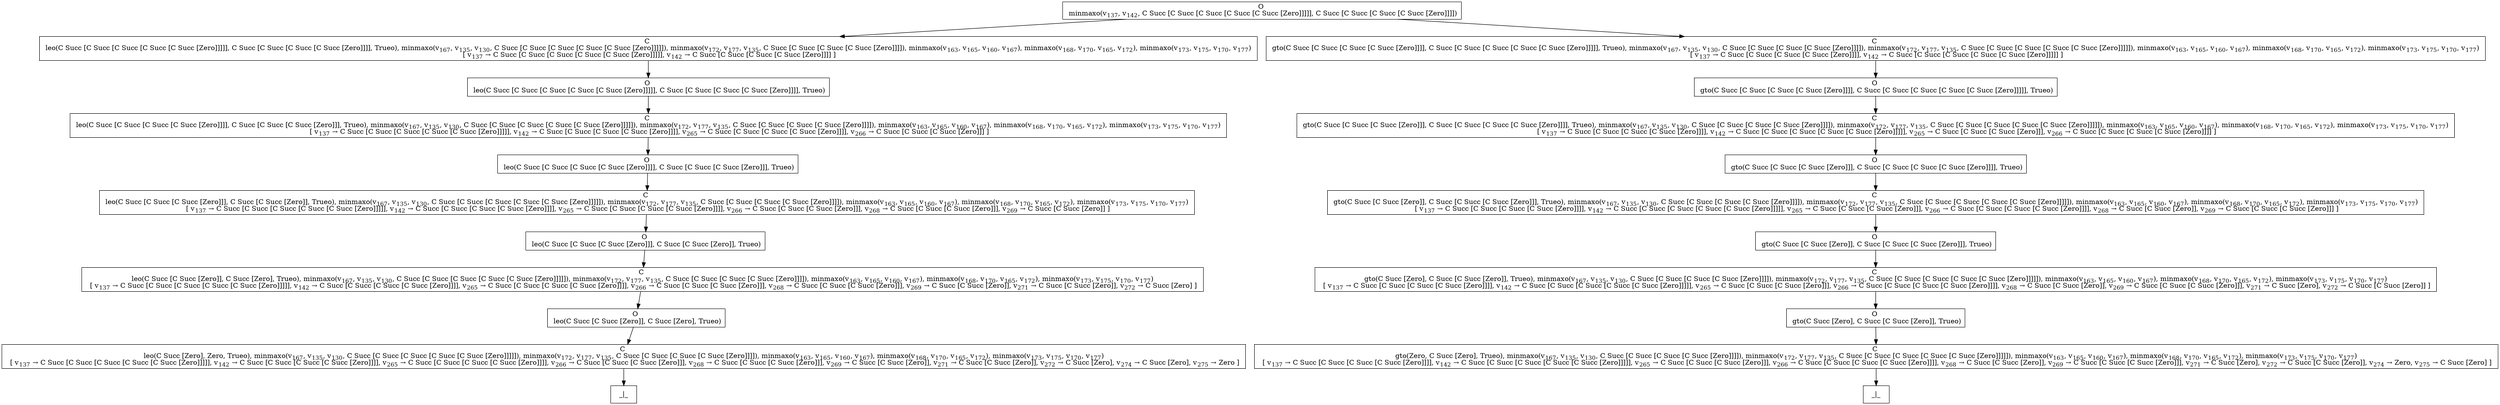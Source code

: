 digraph {
    graph [rankdir=TB
          ,bgcolor=transparent];
    node [shape=box
         ,fillcolor=white
         ,style=filled];
    0 [label=<O <BR/> minmaxo(v<SUB>137</SUB>, v<SUB>142</SUB>, C Succ [C Succ [C Succ [C Succ [C Succ [Zero]]]]], C Succ [C Succ [C Succ [C Succ [Zero]]]])>];
    1 [label=<C <BR/> leo(C Succ [C Succ [C Succ [C Succ [C Succ [Zero]]]]], C Succ [C Succ [C Succ [C Succ [Zero]]]], Trueo), minmaxo(v<SUB>167</SUB>, v<SUB>135</SUB>, v<SUB>130</SUB>, C Succ [C Succ [C Succ [C Succ [C Succ [Zero]]]]]), minmaxo(v<SUB>172</SUB>, v<SUB>177</SUB>, v<SUB>135</SUB>, C Succ [C Succ [C Succ [C Succ [Zero]]]]), minmaxo(v<SUB>163</SUB>, v<SUB>165</SUB>, v<SUB>160</SUB>, v<SUB>167</SUB>), minmaxo(v<SUB>168</SUB>, v<SUB>170</SUB>, v<SUB>165</SUB>, v<SUB>172</SUB>), minmaxo(v<SUB>173</SUB>, v<SUB>175</SUB>, v<SUB>170</SUB>, v<SUB>177</SUB>) <BR/>  [ v<SUB>137</SUB> &rarr; C Succ [C Succ [C Succ [C Succ [C Succ [Zero]]]]], v<SUB>142</SUB> &rarr; C Succ [C Succ [C Succ [C Succ [Zero]]]] ] >];
    2 [label=<C <BR/> gto(C Succ [C Succ [C Succ [C Succ [Zero]]]], C Succ [C Succ [C Succ [C Succ [C Succ [Zero]]]]], Trueo), minmaxo(v<SUB>167</SUB>, v<SUB>135</SUB>, v<SUB>130</SUB>, C Succ [C Succ [C Succ [C Succ [Zero]]]]), minmaxo(v<SUB>172</SUB>, v<SUB>177</SUB>, v<SUB>135</SUB>, C Succ [C Succ [C Succ [C Succ [C Succ [Zero]]]]]), minmaxo(v<SUB>163</SUB>, v<SUB>165</SUB>, v<SUB>160</SUB>, v<SUB>167</SUB>), minmaxo(v<SUB>168</SUB>, v<SUB>170</SUB>, v<SUB>165</SUB>, v<SUB>172</SUB>), minmaxo(v<SUB>173</SUB>, v<SUB>175</SUB>, v<SUB>170</SUB>, v<SUB>177</SUB>) <BR/>  [ v<SUB>137</SUB> &rarr; C Succ [C Succ [C Succ [C Succ [Zero]]]], v<SUB>142</SUB> &rarr; C Succ [C Succ [C Succ [C Succ [C Succ [Zero]]]]] ] >];
    3 [label=<O <BR/> leo(C Succ [C Succ [C Succ [C Succ [C Succ [Zero]]]]], C Succ [C Succ [C Succ [C Succ [Zero]]]], Trueo)>];
    4 [label=<C <BR/> leo(C Succ [C Succ [C Succ [C Succ [Zero]]]], C Succ [C Succ [C Succ [Zero]]], Trueo), minmaxo(v<SUB>167</SUB>, v<SUB>135</SUB>, v<SUB>130</SUB>, C Succ [C Succ [C Succ [C Succ [C Succ [Zero]]]]]), minmaxo(v<SUB>172</SUB>, v<SUB>177</SUB>, v<SUB>135</SUB>, C Succ [C Succ [C Succ [C Succ [Zero]]]]), minmaxo(v<SUB>163</SUB>, v<SUB>165</SUB>, v<SUB>160</SUB>, v<SUB>167</SUB>), minmaxo(v<SUB>168</SUB>, v<SUB>170</SUB>, v<SUB>165</SUB>, v<SUB>172</SUB>), minmaxo(v<SUB>173</SUB>, v<SUB>175</SUB>, v<SUB>170</SUB>, v<SUB>177</SUB>) <BR/>  [ v<SUB>137</SUB> &rarr; C Succ [C Succ [C Succ [C Succ [C Succ [Zero]]]]], v<SUB>142</SUB> &rarr; C Succ [C Succ [C Succ [C Succ [Zero]]]], v<SUB>265</SUB> &rarr; C Succ [C Succ [C Succ [C Succ [Zero]]]], v<SUB>266</SUB> &rarr; C Succ [C Succ [C Succ [Zero]]] ] >];
    5 [label=<O <BR/> leo(C Succ [C Succ [C Succ [C Succ [Zero]]]], C Succ [C Succ [C Succ [Zero]]], Trueo)>];
    6 [label=<C <BR/> leo(C Succ [C Succ [C Succ [Zero]]], C Succ [C Succ [Zero]], Trueo), minmaxo(v<SUB>167</SUB>, v<SUB>135</SUB>, v<SUB>130</SUB>, C Succ [C Succ [C Succ [C Succ [C Succ [Zero]]]]]), minmaxo(v<SUB>172</SUB>, v<SUB>177</SUB>, v<SUB>135</SUB>, C Succ [C Succ [C Succ [C Succ [Zero]]]]), minmaxo(v<SUB>163</SUB>, v<SUB>165</SUB>, v<SUB>160</SUB>, v<SUB>167</SUB>), minmaxo(v<SUB>168</SUB>, v<SUB>170</SUB>, v<SUB>165</SUB>, v<SUB>172</SUB>), minmaxo(v<SUB>173</SUB>, v<SUB>175</SUB>, v<SUB>170</SUB>, v<SUB>177</SUB>) <BR/>  [ v<SUB>137</SUB> &rarr; C Succ [C Succ [C Succ [C Succ [C Succ [Zero]]]]], v<SUB>142</SUB> &rarr; C Succ [C Succ [C Succ [C Succ [Zero]]]], v<SUB>265</SUB> &rarr; C Succ [C Succ [C Succ [C Succ [Zero]]]], v<SUB>266</SUB> &rarr; C Succ [C Succ [C Succ [Zero]]], v<SUB>268</SUB> &rarr; C Succ [C Succ [C Succ [Zero]]], v<SUB>269</SUB> &rarr; C Succ [C Succ [Zero]] ] >];
    7 [label=<O <BR/> leo(C Succ [C Succ [C Succ [Zero]]], C Succ [C Succ [Zero]], Trueo)>];
    8 [label=<C <BR/> leo(C Succ [C Succ [Zero]], C Succ [Zero], Trueo), minmaxo(v<SUB>167</SUB>, v<SUB>135</SUB>, v<SUB>130</SUB>, C Succ [C Succ [C Succ [C Succ [C Succ [Zero]]]]]), minmaxo(v<SUB>172</SUB>, v<SUB>177</SUB>, v<SUB>135</SUB>, C Succ [C Succ [C Succ [C Succ [Zero]]]]), minmaxo(v<SUB>163</SUB>, v<SUB>165</SUB>, v<SUB>160</SUB>, v<SUB>167</SUB>), minmaxo(v<SUB>168</SUB>, v<SUB>170</SUB>, v<SUB>165</SUB>, v<SUB>172</SUB>), minmaxo(v<SUB>173</SUB>, v<SUB>175</SUB>, v<SUB>170</SUB>, v<SUB>177</SUB>) <BR/>  [ v<SUB>137</SUB> &rarr; C Succ [C Succ [C Succ [C Succ [C Succ [Zero]]]]], v<SUB>142</SUB> &rarr; C Succ [C Succ [C Succ [C Succ [Zero]]]], v<SUB>265</SUB> &rarr; C Succ [C Succ [C Succ [C Succ [Zero]]]], v<SUB>266</SUB> &rarr; C Succ [C Succ [C Succ [Zero]]], v<SUB>268</SUB> &rarr; C Succ [C Succ [C Succ [Zero]]], v<SUB>269</SUB> &rarr; C Succ [C Succ [Zero]], v<SUB>271</SUB> &rarr; C Succ [C Succ [Zero]], v<SUB>272</SUB> &rarr; C Succ [Zero] ] >];
    9 [label=<O <BR/> leo(C Succ [C Succ [Zero]], C Succ [Zero], Trueo)>];
    10 [label=<C <BR/> leo(C Succ [Zero], Zero, Trueo), minmaxo(v<SUB>167</SUB>, v<SUB>135</SUB>, v<SUB>130</SUB>, C Succ [C Succ [C Succ [C Succ [C Succ [Zero]]]]]), minmaxo(v<SUB>172</SUB>, v<SUB>177</SUB>, v<SUB>135</SUB>, C Succ [C Succ [C Succ [C Succ [Zero]]]]), minmaxo(v<SUB>163</SUB>, v<SUB>165</SUB>, v<SUB>160</SUB>, v<SUB>167</SUB>), minmaxo(v<SUB>168</SUB>, v<SUB>170</SUB>, v<SUB>165</SUB>, v<SUB>172</SUB>), minmaxo(v<SUB>173</SUB>, v<SUB>175</SUB>, v<SUB>170</SUB>, v<SUB>177</SUB>) <BR/>  [ v<SUB>137</SUB> &rarr; C Succ [C Succ [C Succ [C Succ [C Succ [Zero]]]]], v<SUB>142</SUB> &rarr; C Succ [C Succ [C Succ [C Succ [Zero]]]], v<SUB>265</SUB> &rarr; C Succ [C Succ [C Succ [C Succ [Zero]]]], v<SUB>266</SUB> &rarr; C Succ [C Succ [C Succ [Zero]]], v<SUB>268</SUB> &rarr; C Succ [C Succ [C Succ [Zero]]], v<SUB>269</SUB> &rarr; C Succ [C Succ [Zero]], v<SUB>271</SUB> &rarr; C Succ [C Succ [Zero]], v<SUB>272</SUB> &rarr; C Succ [Zero], v<SUB>274</SUB> &rarr; C Succ [Zero], v<SUB>275</SUB> &rarr; Zero ] >];
    11 [label=<_|_>];
    12 [label=<O <BR/> gto(C Succ [C Succ [C Succ [C Succ [Zero]]]], C Succ [C Succ [C Succ [C Succ [C Succ [Zero]]]]], Trueo)>];
    13 [label=<C <BR/> gto(C Succ [C Succ [C Succ [Zero]]], C Succ [C Succ [C Succ [C Succ [Zero]]]], Trueo), minmaxo(v<SUB>167</SUB>, v<SUB>135</SUB>, v<SUB>130</SUB>, C Succ [C Succ [C Succ [C Succ [Zero]]]]), minmaxo(v<SUB>172</SUB>, v<SUB>177</SUB>, v<SUB>135</SUB>, C Succ [C Succ [C Succ [C Succ [C Succ [Zero]]]]]), minmaxo(v<SUB>163</SUB>, v<SUB>165</SUB>, v<SUB>160</SUB>, v<SUB>167</SUB>), minmaxo(v<SUB>168</SUB>, v<SUB>170</SUB>, v<SUB>165</SUB>, v<SUB>172</SUB>), minmaxo(v<SUB>173</SUB>, v<SUB>175</SUB>, v<SUB>170</SUB>, v<SUB>177</SUB>) <BR/>  [ v<SUB>137</SUB> &rarr; C Succ [C Succ [C Succ [C Succ [Zero]]]], v<SUB>142</SUB> &rarr; C Succ [C Succ [C Succ [C Succ [C Succ [Zero]]]]], v<SUB>265</SUB> &rarr; C Succ [C Succ [C Succ [Zero]]], v<SUB>266</SUB> &rarr; C Succ [C Succ [C Succ [C Succ [Zero]]]] ] >];
    14 [label=<O <BR/> gto(C Succ [C Succ [C Succ [Zero]]], C Succ [C Succ [C Succ [C Succ [Zero]]]], Trueo)>];
    15 [label=<C <BR/> gto(C Succ [C Succ [Zero]], C Succ [C Succ [C Succ [Zero]]], Trueo), minmaxo(v<SUB>167</SUB>, v<SUB>135</SUB>, v<SUB>130</SUB>, C Succ [C Succ [C Succ [C Succ [Zero]]]]), minmaxo(v<SUB>172</SUB>, v<SUB>177</SUB>, v<SUB>135</SUB>, C Succ [C Succ [C Succ [C Succ [C Succ [Zero]]]]]), minmaxo(v<SUB>163</SUB>, v<SUB>165</SUB>, v<SUB>160</SUB>, v<SUB>167</SUB>), minmaxo(v<SUB>168</SUB>, v<SUB>170</SUB>, v<SUB>165</SUB>, v<SUB>172</SUB>), minmaxo(v<SUB>173</SUB>, v<SUB>175</SUB>, v<SUB>170</SUB>, v<SUB>177</SUB>) <BR/>  [ v<SUB>137</SUB> &rarr; C Succ [C Succ [C Succ [C Succ [Zero]]]], v<SUB>142</SUB> &rarr; C Succ [C Succ [C Succ [C Succ [C Succ [Zero]]]]], v<SUB>265</SUB> &rarr; C Succ [C Succ [C Succ [Zero]]], v<SUB>266</SUB> &rarr; C Succ [C Succ [C Succ [C Succ [Zero]]]], v<SUB>268</SUB> &rarr; C Succ [C Succ [Zero]], v<SUB>269</SUB> &rarr; C Succ [C Succ [C Succ [Zero]]] ] >];
    16 [label=<O <BR/> gto(C Succ [C Succ [Zero]], C Succ [C Succ [C Succ [Zero]]], Trueo)>];
    17 [label=<C <BR/> gto(C Succ [Zero], C Succ [C Succ [Zero]], Trueo), minmaxo(v<SUB>167</SUB>, v<SUB>135</SUB>, v<SUB>130</SUB>, C Succ [C Succ [C Succ [C Succ [Zero]]]]), minmaxo(v<SUB>172</SUB>, v<SUB>177</SUB>, v<SUB>135</SUB>, C Succ [C Succ [C Succ [C Succ [C Succ [Zero]]]]]), minmaxo(v<SUB>163</SUB>, v<SUB>165</SUB>, v<SUB>160</SUB>, v<SUB>167</SUB>), minmaxo(v<SUB>168</SUB>, v<SUB>170</SUB>, v<SUB>165</SUB>, v<SUB>172</SUB>), minmaxo(v<SUB>173</SUB>, v<SUB>175</SUB>, v<SUB>170</SUB>, v<SUB>177</SUB>) <BR/>  [ v<SUB>137</SUB> &rarr; C Succ [C Succ [C Succ [C Succ [Zero]]]], v<SUB>142</SUB> &rarr; C Succ [C Succ [C Succ [C Succ [C Succ [Zero]]]]], v<SUB>265</SUB> &rarr; C Succ [C Succ [C Succ [Zero]]], v<SUB>266</SUB> &rarr; C Succ [C Succ [C Succ [C Succ [Zero]]]], v<SUB>268</SUB> &rarr; C Succ [C Succ [Zero]], v<SUB>269</SUB> &rarr; C Succ [C Succ [C Succ [Zero]]], v<SUB>271</SUB> &rarr; C Succ [Zero], v<SUB>272</SUB> &rarr; C Succ [C Succ [Zero]] ] >];
    18 [label=<O <BR/> gto(C Succ [Zero], C Succ [C Succ [Zero]], Trueo)>];
    19 [label=<C <BR/> gto(Zero, C Succ [Zero], Trueo), minmaxo(v<SUB>167</SUB>, v<SUB>135</SUB>, v<SUB>130</SUB>, C Succ [C Succ [C Succ [C Succ [Zero]]]]), minmaxo(v<SUB>172</SUB>, v<SUB>177</SUB>, v<SUB>135</SUB>, C Succ [C Succ [C Succ [C Succ [C Succ [Zero]]]]]), minmaxo(v<SUB>163</SUB>, v<SUB>165</SUB>, v<SUB>160</SUB>, v<SUB>167</SUB>), minmaxo(v<SUB>168</SUB>, v<SUB>170</SUB>, v<SUB>165</SUB>, v<SUB>172</SUB>), minmaxo(v<SUB>173</SUB>, v<SUB>175</SUB>, v<SUB>170</SUB>, v<SUB>177</SUB>) <BR/>  [ v<SUB>137</SUB> &rarr; C Succ [C Succ [C Succ [C Succ [Zero]]]], v<SUB>142</SUB> &rarr; C Succ [C Succ [C Succ [C Succ [C Succ [Zero]]]]], v<SUB>265</SUB> &rarr; C Succ [C Succ [C Succ [Zero]]], v<SUB>266</SUB> &rarr; C Succ [C Succ [C Succ [C Succ [Zero]]]], v<SUB>268</SUB> &rarr; C Succ [C Succ [Zero]], v<SUB>269</SUB> &rarr; C Succ [C Succ [C Succ [Zero]]], v<SUB>271</SUB> &rarr; C Succ [Zero], v<SUB>272</SUB> &rarr; C Succ [C Succ [Zero]], v<SUB>274</SUB> &rarr; Zero, v<SUB>275</SUB> &rarr; C Succ [Zero] ] >];
    20 [label=<_|_>];
    0 -> 1 [label=""];
    0 -> 2 [label=""];
    1 -> 3 [label=""];
    2 -> 12 [label=""];
    3 -> 4 [label=""];
    4 -> 5 [label=""];
    5 -> 6 [label=""];
    6 -> 7 [label=""];
    7 -> 8 [label=""];
    8 -> 9 [label=""];
    9 -> 10 [label=""];
    10 -> 11 [label=""];
    12 -> 13 [label=""];
    13 -> 14 [label=""];
    14 -> 15 [label=""];
    15 -> 16 [label=""];
    16 -> 17 [label=""];
    17 -> 18 [label=""];
    18 -> 19 [label=""];
    19 -> 20 [label=""];
}